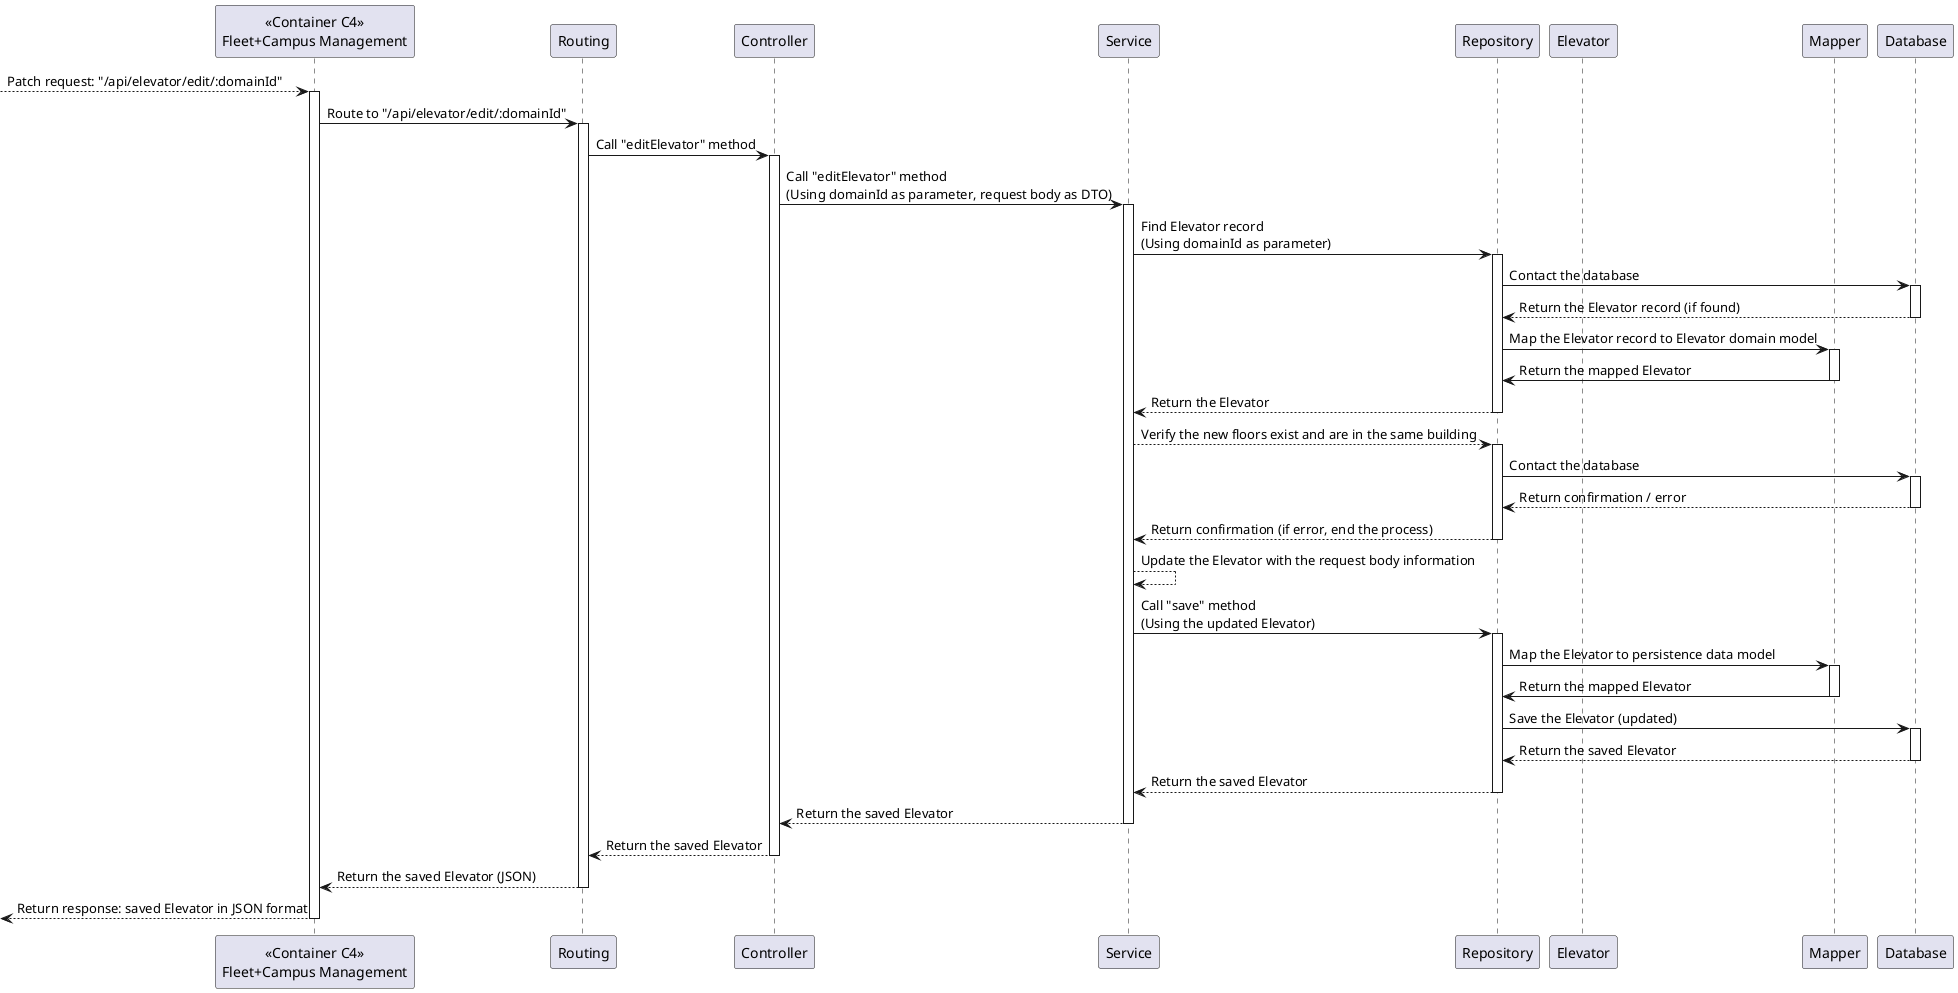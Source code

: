 @startuml
participant "<<Container C4>>\nFleet+Campus Management" as RDG
participant "Routing" as ROUT
participant "Controller" as CTR
participant "Service" as Serv
participant "Repository" as REPO 
participant "Elevator" as DOMAIN
participant "Mapper" as Mapper
participant "Database" as DB
--> RDG : Patch request: "/api/elevator/edit/:domainId"
activate RDG
RDG -> ROUT : Route to "/api/elevator/edit/:domainId"
activate ROUT
ROUT -> CTR : Call "editElevator" method
activate CTR
CTR -> Serv : Call "editElevator" method\n(Using domainId as parameter, request body as DTO)
activate Serv
Serv -> REPO : Find Elevator record\n(Using domainId as parameter)
activate REPO
REPO -> DB : Contact the database
activate DB
DB --> REPO : Return the Elevator record (if found)
deactivate DB
REPO -> Mapper : Map the Elevator record to Elevator domain model
activate Mapper
Mapper -> REPO : Return the mapped Elevator
deactivate Mapper
REPO --> Serv : Return the Elevator
deactivate REPO
Serv --> REPO : Verify the new floors exist and are in the same building
activate REPO
REPO -> DB : Contact the database
activate DB
DB --> REPO : Return confirmation / error
deactivate DB
REPO --> Serv : Return confirmation (if error, end the process)
deactivate REPO
Serv --> Serv : Update the Elevator with the request body information
Serv -> REPO : Call "save" method\n(Using the updated Elevator)
activate REPO
REPO -> Mapper : Map the Elevator to persistence data model
activate Mapper
Mapper -> REPO : Return the mapped Elevator
deactivate Mapper
REPO -> DB : Save the Elevator (updated)
activate DB
DB --> REPO : Return the saved Elevator
deactivate DB
REPO --> Serv : Return the saved Elevator
deactivate REPO
Serv --> CTR : Return the saved Elevator
deactivate Serv
CTR --> ROUT : Return the saved Elevator
deactivate CTR
ROUT --> RDG : Return the saved Elevator (JSON)
deactivate ROUT
<-- RDG: Return response: saved Elevator in JSON format
deactivate RDG

@enduml

